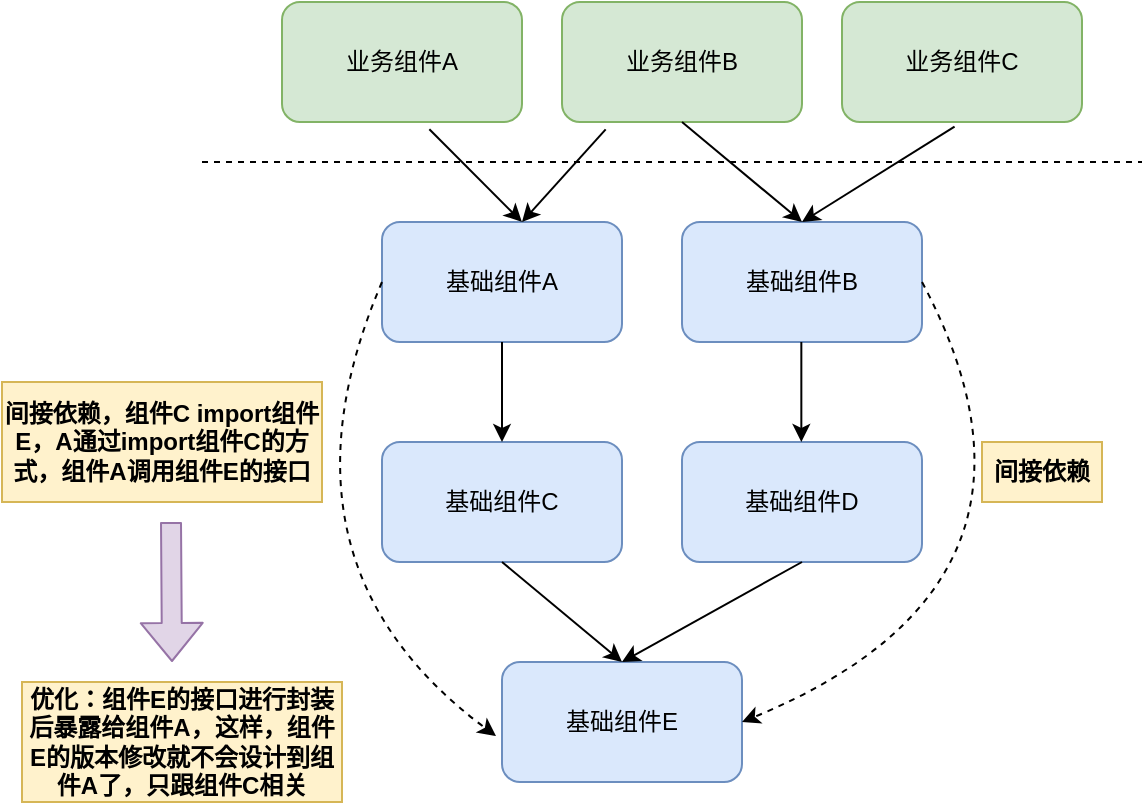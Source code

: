 <mxfile version="19.0.0" type="github" pages="4">
  <diagram id="I0WZ_8-5t6rjFHcJ3Lph" name="Page-1">
    <mxGraphModel dx="1186" dy="764" grid="1" gridSize="10" guides="1" tooltips="1" connect="1" arrows="1" fold="1" page="1" pageScale="1" pageWidth="827" pageHeight="1169" math="0" shadow="0">
      <root>
        <mxCell id="0" />
        <mxCell id="1" parent="0" />
        <mxCell id="ySttnY_0NLiO4qY1fdjM-1" value="业务组件A" style="rounded=1;whiteSpace=wrap;html=1;fillColor=#d5e8d4;strokeColor=#82b366;" parent="1" vertex="1">
          <mxGeometry x="160" y="160" width="120" height="60" as="geometry" />
        </mxCell>
        <mxCell id="ySttnY_0NLiO4qY1fdjM-2" value="业务组件B" style="rounded=1;whiteSpace=wrap;html=1;fillColor=#d5e8d4;strokeColor=#82b366;" parent="1" vertex="1">
          <mxGeometry x="300" y="160" width="120" height="60" as="geometry" />
        </mxCell>
        <mxCell id="ySttnY_0NLiO4qY1fdjM-3" value="业务组件C" style="rounded=1;whiteSpace=wrap;html=1;fillColor=#d5e8d4;strokeColor=#82b366;" parent="1" vertex="1">
          <mxGeometry x="440" y="160" width="120" height="60" as="geometry" />
        </mxCell>
        <mxCell id="ySttnY_0NLiO4qY1fdjM-4" value="" style="endArrow=none;dashed=1;html=1;rounded=0;" parent="1" edge="1">
          <mxGeometry width="50" height="50" relative="1" as="geometry">
            <mxPoint x="120" y="240" as="sourcePoint" />
            <mxPoint x="590" y="240" as="targetPoint" />
          </mxGeometry>
        </mxCell>
        <mxCell id="ySttnY_0NLiO4qY1fdjM-5" value="基础组件A" style="rounded=1;whiteSpace=wrap;html=1;fillColor=#dae8fc;strokeColor=#6c8ebf;" parent="1" vertex="1">
          <mxGeometry x="210" y="270" width="120" height="60" as="geometry" />
        </mxCell>
        <mxCell id="ySttnY_0NLiO4qY1fdjM-6" value="基础组件B" style="rounded=1;whiteSpace=wrap;html=1;fillColor=#dae8fc;strokeColor=#6c8ebf;" parent="1" vertex="1">
          <mxGeometry x="360" y="270" width="120" height="60" as="geometry" />
        </mxCell>
        <mxCell id="ySttnY_0NLiO4qY1fdjM-7" value="基础组件C" style="rounded=1;whiteSpace=wrap;html=1;fillColor=#dae8fc;strokeColor=#6c8ebf;" parent="1" vertex="1">
          <mxGeometry x="210" y="380" width="120" height="60" as="geometry" />
        </mxCell>
        <mxCell id="ySttnY_0NLiO4qY1fdjM-8" value="基础组件D" style="rounded=1;whiteSpace=wrap;html=1;fillColor=#dae8fc;strokeColor=#6c8ebf;" parent="1" vertex="1">
          <mxGeometry x="360" y="380" width="120" height="60" as="geometry" />
        </mxCell>
        <mxCell id="ySttnY_0NLiO4qY1fdjM-9" value="基础组件E" style="rounded=1;whiteSpace=wrap;html=1;fillColor=#dae8fc;strokeColor=#6c8ebf;" parent="1" vertex="1">
          <mxGeometry x="270" y="490" width="120" height="60" as="geometry" />
        </mxCell>
        <mxCell id="ySttnY_0NLiO4qY1fdjM-12" value="" style="endArrow=classic;html=1;rounded=0;exitX=0.614;exitY=1.061;exitDx=0;exitDy=0;exitPerimeter=0;entryX=0.583;entryY=0;entryDx=0;entryDy=0;entryPerimeter=0;" parent="1" source="ySttnY_0NLiO4qY1fdjM-1" target="ySttnY_0NLiO4qY1fdjM-5" edge="1">
          <mxGeometry width="50" height="50" relative="1" as="geometry">
            <mxPoint x="260" y="260" as="sourcePoint" />
            <mxPoint x="270" y="270" as="targetPoint" />
          </mxGeometry>
        </mxCell>
        <mxCell id="ySttnY_0NLiO4qY1fdjM-13" value="" style="endArrow=classic;html=1;rounded=0;entryX=0.5;entryY=0;entryDx=0;entryDy=0;exitX=0.5;exitY=1;exitDx=0;exitDy=0;" parent="1" source="ySttnY_0NLiO4qY1fdjM-2" target="ySttnY_0NLiO4qY1fdjM-6" edge="1">
          <mxGeometry width="50" height="50" relative="1" as="geometry">
            <mxPoint x="350.0" y="223.66" as="sourcePoint" />
            <mxPoint x="386.32" y="270" as="targetPoint" />
          </mxGeometry>
        </mxCell>
        <mxCell id="ySttnY_0NLiO4qY1fdjM-14" value="" style="endArrow=classic;html=1;rounded=0;exitX=0.469;exitY=1.039;exitDx=0;exitDy=0;exitPerimeter=0;" parent="1" source="ySttnY_0NLiO4qY1fdjM-3" edge="1">
          <mxGeometry width="50" height="50" relative="1" as="geometry">
            <mxPoint x="470.0" y="220.0" as="sourcePoint" />
            <mxPoint x="420" y="270" as="targetPoint" />
          </mxGeometry>
        </mxCell>
        <mxCell id="ySttnY_0NLiO4qY1fdjM-15" value="" style="endArrow=classic;html=1;rounded=0;exitX=0.614;exitY=1.061;exitDx=0;exitDy=0;exitPerimeter=0;" parent="1" edge="1">
          <mxGeometry width="50" height="50" relative="1" as="geometry">
            <mxPoint x="321.84" y="223.66" as="sourcePoint" />
            <mxPoint x="280" y="270" as="targetPoint" />
          </mxGeometry>
        </mxCell>
        <mxCell id="ySttnY_0NLiO4qY1fdjM-16" value="" style="endArrow=classic;html=1;rounded=0;exitX=0.5;exitY=1;exitDx=0;exitDy=0;entryX=0.5;entryY=0;entryDx=0;entryDy=0;" parent="1" source="ySttnY_0NLiO4qY1fdjM-5" target="ySttnY_0NLiO4qY1fdjM-7" edge="1">
          <mxGeometry width="50" height="50" relative="1" as="geometry">
            <mxPoint x="230.0" y="333.66" as="sourcePoint" />
            <mxPoint x="276.28" y="380.0" as="targetPoint" />
          </mxGeometry>
        </mxCell>
        <mxCell id="ySttnY_0NLiO4qY1fdjM-17" value="" style="endArrow=classic;html=1;rounded=0;exitX=0.5;exitY=1;exitDx=0;exitDy=0;entryX=0.5;entryY=0;entryDx=0;entryDy=0;" parent="1" edge="1">
          <mxGeometry width="50" height="50" relative="1" as="geometry">
            <mxPoint x="419.67" y="330" as="sourcePoint" />
            <mxPoint x="419.67" y="380" as="targetPoint" />
          </mxGeometry>
        </mxCell>
        <mxCell id="ySttnY_0NLiO4qY1fdjM-18" value="" style="endArrow=classic;html=1;rounded=0;exitX=0.614;exitY=1.061;exitDx=0;exitDy=0;exitPerimeter=0;entryX=0.5;entryY=0;entryDx=0;entryDy=0;" parent="1" target="ySttnY_0NLiO4qY1fdjM-9" edge="1">
          <mxGeometry width="50" height="50" relative="1" as="geometry">
            <mxPoint x="270.0" y="440" as="sourcePoint" />
            <mxPoint x="316.28" y="486.34" as="targetPoint" />
          </mxGeometry>
        </mxCell>
        <mxCell id="ySttnY_0NLiO4qY1fdjM-19" value="" style="endArrow=classic;html=1;rounded=0;exitX=0.614;exitY=1.061;exitDx=0;exitDy=0;exitPerimeter=0;" parent="1" edge="1">
          <mxGeometry width="50" height="50" relative="1" as="geometry">
            <mxPoint x="420.0" y="440.0" as="sourcePoint" />
            <mxPoint x="330" y="490" as="targetPoint" />
          </mxGeometry>
        </mxCell>
        <mxCell id="ySttnY_0NLiO4qY1fdjM-21" value="" style="endArrow=classic;html=1;dashed=1;entryX=-0.025;entryY=0.617;entryDx=0;entryDy=0;entryPerimeter=0;exitX=0;exitY=0.5;exitDx=0;exitDy=0;curved=1;" parent="1" source="ySttnY_0NLiO4qY1fdjM-5" target="ySttnY_0NLiO4qY1fdjM-9" edge="1">
          <mxGeometry width="50" height="50" relative="1" as="geometry">
            <mxPoint x="100" y="350" as="sourcePoint" />
            <mxPoint x="150" y="300" as="targetPoint" />
            <Array as="points">
              <mxPoint x="150" y="440" />
            </Array>
          </mxGeometry>
        </mxCell>
        <mxCell id="ySttnY_0NLiO4qY1fdjM-23" value="" style="endArrow=classic;html=1;dashed=1;curved=1;entryX=1;entryY=0.5;entryDx=0;entryDy=0;exitX=1;exitY=0.5;exitDx=0;exitDy=0;" parent="1" source="ySttnY_0NLiO4qY1fdjM-6" target="ySttnY_0NLiO4qY1fdjM-9" edge="1">
          <mxGeometry width="50" height="50" relative="1" as="geometry">
            <mxPoint x="410" y="430" as="sourcePoint" />
            <mxPoint x="460" y="380" as="targetPoint" />
            <Array as="points">
              <mxPoint x="560" y="450" />
            </Array>
          </mxGeometry>
        </mxCell>
        <mxCell id="ySttnY_0NLiO4qY1fdjM-24" value="间接依赖，组件C import组件E，A通过import组件C的方式，组件A调用组件E的接口" style="text;html=1;strokeColor=#d6b656;fillColor=#fff2cc;align=center;verticalAlign=middle;whiteSpace=wrap;rounded=0;fontStyle=1" parent="1" vertex="1">
          <mxGeometry x="20" y="350" width="160" height="60" as="geometry" />
        </mxCell>
        <mxCell id="ySttnY_0NLiO4qY1fdjM-25" value="间接依赖" style="text;html=1;strokeColor=#d6b656;fillColor=#fff2cc;align=center;verticalAlign=middle;whiteSpace=wrap;rounded=0;fontStyle=1" parent="1" vertex="1">
          <mxGeometry x="510" y="380" width="60" height="30" as="geometry" />
        </mxCell>
        <mxCell id="y3hhCARawrwGVr2DuajL-1" value="" style="shape=flexArrow;endArrow=classic;html=1;curved=1;fillColor=#e1d5e7;strokeColor=#9673a6;" edge="1" parent="1">
          <mxGeometry width="50" height="50" relative="1" as="geometry">
            <mxPoint x="104.5" y="420" as="sourcePoint" />
            <mxPoint x="105" y="490" as="targetPoint" />
          </mxGeometry>
        </mxCell>
        <mxCell id="y3hhCARawrwGVr2DuajL-2" value="优化：组件E的接口进行封装后暴露给组件A，这样，组件E的版本修改就不会设计到组件A了，只跟组件C相关" style="text;html=1;strokeColor=#d6b656;fillColor=#fff2cc;align=center;verticalAlign=middle;whiteSpace=wrap;rounded=0;fontStyle=1" vertex="1" parent="1">
          <mxGeometry x="30" y="500" width="160" height="60" as="geometry" />
        </mxCell>
      </root>
    </mxGraphModel>
  </diagram>
  <diagram id="Xph5MCVFCSn5X1meyKhP" name="Page-2">
    <mxGraphModel dx="1186" dy="764" grid="1" gridSize="10" guides="1" tooltips="1" connect="1" arrows="1" fold="1" page="1" pageScale="1" pageWidth="827" pageHeight="1169" math="0" shadow="0">
      <root>
        <mxCell id="0" />
        <mxCell id="1" parent="0" />
        <mxCell id="gf3thB-hmbCh8gnAYqG6-1" value="业务组件A" style="rounded=1;whiteSpace=wrap;html=1;fillColor=#d5e8d4;strokeColor=#82b366;" parent="1" vertex="1">
          <mxGeometry x="160" y="160" width="120" height="60" as="geometry" />
        </mxCell>
        <mxCell id="gf3thB-hmbCh8gnAYqG6-2" value="业务组件B" style="rounded=1;whiteSpace=wrap;html=1;fillColor=#d5e8d4;strokeColor=#82b366;" parent="1" vertex="1">
          <mxGeometry x="300" y="160" width="120" height="60" as="geometry" />
        </mxCell>
        <mxCell id="gf3thB-hmbCh8gnAYqG6-3" value="业务组件C" style="rounded=1;whiteSpace=wrap;html=1;fillColor=#d5e8d4;strokeColor=#82b366;" parent="1" vertex="1">
          <mxGeometry x="440" y="160" width="120" height="60" as="geometry" />
        </mxCell>
        <mxCell id="gf3thB-hmbCh8gnAYqG6-4" value="" style="endArrow=none;dashed=1;html=1;rounded=0;" parent="1" edge="1">
          <mxGeometry width="50" height="50" relative="1" as="geometry">
            <mxPoint x="120" y="240" as="sourcePoint" />
            <mxPoint x="760" y="240" as="targetPoint" />
          </mxGeometry>
        </mxCell>
        <mxCell id="gf3thB-hmbCh8gnAYqG6-5" value="基础组件A" style="rounded=1;whiteSpace=wrap;html=1;fillColor=#dae8fc;strokeColor=#6c8ebf;" parent="1" vertex="1">
          <mxGeometry x="210" y="270" width="120" height="60" as="geometry" />
        </mxCell>
        <mxCell id="gf3thB-hmbCh8gnAYqG6-6" value="基础组件B" style="rounded=1;whiteSpace=wrap;html=1;fillColor=#dae8fc;strokeColor=#6c8ebf;" parent="1" vertex="1">
          <mxGeometry x="360" y="270" width="120" height="60" as="geometry" />
        </mxCell>
        <mxCell id="gf3thB-hmbCh8gnAYqG6-7" value="基础组件C" style="rounded=1;whiteSpace=wrap;html=1;fillColor=#dae8fc;strokeColor=#6c8ebf;" parent="1" vertex="1">
          <mxGeometry x="210" y="380" width="120" height="60" as="geometry" />
        </mxCell>
        <mxCell id="gf3thB-hmbCh8gnAYqG6-8" value="基础组件D" style="rounded=1;whiteSpace=wrap;html=1;fillColor=#dae8fc;strokeColor=#6c8ebf;" parent="1" vertex="1">
          <mxGeometry x="360" y="380" width="120" height="60" as="geometry" />
        </mxCell>
        <mxCell id="gf3thB-hmbCh8gnAYqG6-9" value="业务组件E" style="rounded=1;whiteSpace=wrap;html=1;fillColor=#d5e8d4;strokeColor=#82b366;" parent="1" vertex="1">
          <mxGeometry x="580" y="160" width="120" height="60" as="geometry" />
        </mxCell>
        <mxCell id="gf3thB-hmbCh8gnAYqG6-10" value="" style="endArrow=classic;html=1;rounded=0;exitX=0.614;exitY=1.061;exitDx=0;exitDy=0;exitPerimeter=0;entryX=0.583;entryY=0;entryDx=0;entryDy=0;entryPerimeter=0;" parent="1" source="gf3thB-hmbCh8gnAYqG6-1" target="gf3thB-hmbCh8gnAYqG6-5" edge="1">
          <mxGeometry width="50" height="50" relative="1" as="geometry">
            <mxPoint x="260" y="260" as="sourcePoint" />
            <mxPoint x="270" y="270" as="targetPoint" />
          </mxGeometry>
        </mxCell>
        <mxCell id="gf3thB-hmbCh8gnAYqG6-11" value="" style="endArrow=classic;html=1;rounded=0;entryX=0.5;entryY=0;entryDx=0;entryDy=0;exitX=0.5;exitY=1;exitDx=0;exitDy=0;" parent="1" source="gf3thB-hmbCh8gnAYqG6-2" target="gf3thB-hmbCh8gnAYqG6-6" edge="1">
          <mxGeometry width="50" height="50" relative="1" as="geometry">
            <mxPoint x="350.0" y="223.66" as="sourcePoint" />
            <mxPoint x="386.32" y="270" as="targetPoint" />
          </mxGeometry>
        </mxCell>
        <mxCell id="gf3thB-hmbCh8gnAYqG6-12" value="" style="endArrow=classic;html=1;rounded=0;exitX=0.469;exitY=1.039;exitDx=0;exitDy=0;exitPerimeter=0;" parent="1" source="gf3thB-hmbCh8gnAYqG6-3" edge="1">
          <mxGeometry width="50" height="50" relative="1" as="geometry">
            <mxPoint x="470.0" y="220.0" as="sourcePoint" />
            <mxPoint x="420" y="270" as="targetPoint" />
          </mxGeometry>
        </mxCell>
        <mxCell id="gf3thB-hmbCh8gnAYqG6-13" value="" style="endArrow=classic;html=1;rounded=0;exitX=0.614;exitY=1.061;exitDx=0;exitDy=0;exitPerimeter=0;" parent="1" edge="1">
          <mxGeometry width="50" height="50" relative="1" as="geometry">
            <mxPoint x="321.84" y="223.66" as="sourcePoint" />
            <mxPoint x="280" y="270" as="targetPoint" />
          </mxGeometry>
        </mxCell>
        <mxCell id="gf3thB-hmbCh8gnAYqG6-14" value="" style="endArrow=classic;html=1;rounded=0;exitX=0.5;exitY=1;exitDx=0;exitDy=0;entryX=0.5;entryY=0;entryDx=0;entryDy=0;" parent="1" source="gf3thB-hmbCh8gnAYqG6-5" target="gf3thB-hmbCh8gnAYqG6-7" edge="1">
          <mxGeometry width="50" height="50" relative="1" as="geometry">
            <mxPoint x="230.0" y="333.66" as="sourcePoint" />
            <mxPoint x="276.28" y="380.0" as="targetPoint" />
          </mxGeometry>
        </mxCell>
        <mxCell id="gf3thB-hmbCh8gnAYqG6-15" value="" style="endArrow=classic;html=1;rounded=0;exitX=0.5;exitY=1;exitDx=0;exitDy=0;entryX=0.5;entryY=0;entryDx=0;entryDy=0;" parent="1" edge="1">
          <mxGeometry width="50" height="50" relative="1" as="geometry">
            <mxPoint x="419.67" y="330" as="sourcePoint" />
            <mxPoint x="419.67" y="380" as="targetPoint" />
          </mxGeometry>
        </mxCell>
        <mxCell id="gf3thB-hmbCh8gnAYqG6-16" value="" style="endArrow=classic;html=1;rounded=0;exitX=1;exitY=0;exitDx=0;exitDy=0;entryX=0;entryY=1;entryDx=0;entryDy=0;dashed=1;" parent="1" source="gf3thB-hmbCh8gnAYqG6-7" target="gf3thB-hmbCh8gnAYqG6-9" edge="1">
          <mxGeometry width="50" height="50" relative="1" as="geometry">
            <mxPoint x="270" y="440" as="sourcePoint" />
            <mxPoint x="316.28" y="486.34" as="targetPoint" />
          </mxGeometry>
        </mxCell>
        <mxCell id="gf3thB-hmbCh8gnAYqG6-17" value="" style="endArrow=classic;html=1;rounded=0;exitX=1;exitY=0;exitDx=0;exitDy=0;entryX=0.25;entryY=1;entryDx=0;entryDy=0;dashed=1;" parent="1" source="gf3thB-hmbCh8gnAYqG6-8" target="gf3thB-hmbCh8gnAYqG6-9" edge="1">
          <mxGeometry width="50" height="50" relative="1" as="geometry">
            <mxPoint x="580" y="300" as="sourcePoint" />
            <mxPoint x="490" y="350" as="targetPoint" />
          </mxGeometry>
        </mxCell>
        <mxCell id="gf3thB-hmbCh8gnAYqG6-25" value="基础组件不能向上依赖业务组件" style="text;html=1;strokeColor=none;fillColor=none;align=center;verticalAlign=middle;whiteSpace=wrap;rounded=0;labelBackgroundColor=#FFFFFF;fontSize=11;fontColor=#FF6666;" parent="1" vertex="1">
          <mxGeometry x="540" y="310" width="100" height="30" as="geometry" />
        </mxCell>
      </root>
    </mxGraphModel>
  </diagram>
  <diagram id="9P8Kker6_Hh_TnP5RILl" name="Page-3">
    <mxGraphModel dx="1186" dy="764" grid="1" gridSize="10" guides="1" tooltips="1" connect="1" arrows="1" fold="1" page="1" pageScale="1" pageWidth="827" pageHeight="1169" math="0" shadow="0">
      <root>
        <mxCell id="0" />
        <mxCell id="1" parent="0" />
        <mxCell id="W3xe7ft7ngWpRH7TI33q-1" value="业务组件A" style="rounded=1;whiteSpace=wrap;html=1;fillColor=#d5e8d4;strokeColor=#82b366;" parent="1" vertex="1">
          <mxGeometry x="160" y="160" width="120" height="60" as="geometry" />
        </mxCell>
        <mxCell id="W3xe7ft7ngWpRH7TI33q-2" value="业务组件B" style="rounded=1;whiteSpace=wrap;html=1;fillColor=#d5e8d4;strokeColor=#82b366;" parent="1" vertex="1">
          <mxGeometry x="300" y="160" width="120" height="60" as="geometry" />
        </mxCell>
        <mxCell id="W3xe7ft7ngWpRH7TI33q-3" value="业务组件C" style="rounded=1;whiteSpace=wrap;html=1;fillColor=#d5e8d4;strokeColor=#82b366;" parent="1" vertex="1">
          <mxGeometry x="440" y="160" width="120" height="60" as="geometry" />
        </mxCell>
        <mxCell id="W3xe7ft7ngWpRH7TI33q-4" value="" style="endArrow=none;dashed=1;html=1;rounded=0;" parent="1" edge="1">
          <mxGeometry width="50" height="50" relative="1" as="geometry">
            <mxPoint x="120" y="240.0" as="sourcePoint" />
            <mxPoint x="760" y="240.0" as="targetPoint" />
          </mxGeometry>
        </mxCell>
        <mxCell id="W3xe7ft7ngWpRH7TI33q-5" value="基础组件A" style="rounded=1;whiteSpace=wrap;html=1;fillColor=#dae8fc;strokeColor=#6c8ebf;" parent="1" vertex="1">
          <mxGeometry x="210" y="270" width="120" height="60" as="geometry" />
        </mxCell>
        <mxCell id="W3xe7ft7ngWpRH7TI33q-6" value="基础组件B" style="rounded=1;whiteSpace=wrap;html=1;fillColor=#dae8fc;strokeColor=#6c8ebf;" parent="1" vertex="1">
          <mxGeometry x="360" y="270" width="120" height="60" as="geometry" />
        </mxCell>
        <mxCell id="W3xe7ft7ngWpRH7TI33q-7" value="基础组件C" style="rounded=1;whiteSpace=wrap;html=1;fillColor=#dae8fc;strokeColor=#6c8ebf;" parent="1" vertex="1">
          <mxGeometry x="210" y="380" width="120" height="60" as="geometry" />
        </mxCell>
        <mxCell id="W3xe7ft7ngWpRH7TI33q-8" value="基础组件D" style="rounded=1;whiteSpace=wrap;html=1;fillColor=#dae8fc;strokeColor=#6c8ebf;" parent="1" vertex="1">
          <mxGeometry x="360" y="380" width="120" height="60" as="geometry" />
        </mxCell>
        <mxCell id="W3xe7ft7ngWpRH7TI33q-9" value="业务组件E" style="rounded=1;whiteSpace=wrap;html=1;fillColor=#d5e8d4;strokeColor=#82b366;" parent="1" vertex="1">
          <mxGeometry x="580" y="160" width="120" height="60" as="geometry" />
        </mxCell>
        <mxCell id="W3xe7ft7ngWpRH7TI33q-10" value="" style="endArrow=classic;html=1;rounded=0;exitX=0.614;exitY=1.061;exitDx=0;exitDy=0;exitPerimeter=0;entryX=0.583;entryY=0;entryDx=0;entryDy=0;entryPerimeter=0;" parent="1" source="W3xe7ft7ngWpRH7TI33q-1" target="W3xe7ft7ngWpRH7TI33q-5" edge="1">
          <mxGeometry width="50" height="50" relative="1" as="geometry">
            <mxPoint x="260" y="260" as="sourcePoint" />
            <mxPoint x="270" y="270" as="targetPoint" />
          </mxGeometry>
        </mxCell>
        <mxCell id="W3xe7ft7ngWpRH7TI33q-11" value="" style="endArrow=classic;html=1;rounded=0;entryX=0.5;entryY=0;entryDx=0;entryDy=0;exitX=0.5;exitY=1;exitDx=0;exitDy=0;" parent="1" source="W3xe7ft7ngWpRH7TI33q-2" target="W3xe7ft7ngWpRH7TI33q-6" edge="1">
          <mxGeometry width="50" height="50" relative="1" as="geometry">
            <mxPoint x="350.0" y="223.66" as="sourcePoint" />
            <mxPoint x="386.32" y="270" as="targetPoint" />
          </mxGeometry>
        </mxCell>
        <mxCell id="W3xe7ft7ngWpRH7TI33q-12" value="" style="endArrow=classic;html=1;rounded=0;exitX=0.469;exitY=1.039;exitDx=0;exitDy=0;exitPerimeter=0;" parent="1" source="W3xe7ft7ngWpRH7TI33q-3" edge="1">
          <mxGeometry width="50" height="50" relative="1" as="geometry">
            <mxPoint x="470.0" y="220.0" as="sourcePoint" />
            <mxPoint x="420" y="270.0" as="targetPoint" />
          </mxGeometry>
        </mxCell>
        <mxCell id="W3xe7ft7ngWpRH7TI33q-13" value="" style="endArrow=classic;html=1;rounded=0;exitX=0.614;exitY=1.061;exitDx=0;exitDy=0;exitPerimeter=0;" parent="1" edge="1">
          <mxGeometry width="50" height="50" relative="1" as="geometry">
            <mxPoint x="321.84" y="223.66" as="sourcePoint" />
            <mxPoint x="280" y="270.0" as="targetPoint" />
          </mxGeometry>
        </mxCell>
        <mxCell id="W3xe7ft7ngWpRH7TI33q-14" value="" style="endArrow=classic;html=1;rounded=0;exitX=0.5;exitY=1;exitDx=0;exitDy=0;entryX=0.5;entryY=0;entryDx=0;entryDy=0;" parent="1" source="W3xe7ft7ngWpRH7TI33q-5" target="W3xe7ft7ngWpRH7TI33q-7" edge="1">
          <mxGeometry width="50" height="50" relative="1" as="geometry">
            <mxPoint x="230.0" y="333.66" as="sourcePoint" />
            <mxPoint x="276.28" y="380.0" as="targetPoint" />
          </mxGeometry>
        </mxCell>
        <mxCell id="W3xe7ft7ngWpRH7TI33q-15" value="" style="endArrow=classic;html=1;rounded=0;exitX=0.5;exitY=1;exitDx=0;exitDy=0;entryX=0.5;entryY=0;entryDx=0;entryDy=0;" parent="1" edge="1">
          <mxGeometry width="50" height="50" relative="1" as="geometry">
            <mxPoint x="419.67" y="330.0" as="sourcePoint" />
            <mxPoint x="419.67" y="380.0" as="targetPoint" />
          </mxGeometry>
        </mxCell>
        <mxCell id="W3xe7ft7ngWpRH7TI33q-19" value="IOC容器" style="ellipse;whiteSpace=wrap;html=1;labelBackgroundColor=#FFFFFF;fontSize=11;fillColor=#e1d5e7;strokeColor=#9673a6;" parent="1" vertex="1">
          <mxGeometry x="580" y="300" width="180" height="120" as="geometry" />
        </mxCell>
        <mxCell id="W3xe7ft7ngWpRH7TI33q-22" value="" style="endArrow=classic;html=1;fontSize=11;fontColor=#FF6666;curved=1;entryX=0.444;entryY=0;entryDx=0;entryDy=0;entryPerimeter=0;exitX=0.652;exitY=1.07;exitDx=0;exitDy=0;exitPerimeter=0;" parent="1" source="W3xe7ft7ngWpRH7TI33q-9" target="W3xe7ft7ngWpRH7TI33q-19" edge="1">
          <mxGeometry width="50" height="50" relative="1" as="geometry">
            <mxPoint x="460" y="350" as="sourcePoint" />
            <mxPoint x="510" y="300" as="targetPoint" />
          </mxGeometry>
        </mxCell>
        <mxCell id="W3xe7ft7ngWpRH7TI33q-23" value="注册接口A" style="text;html=1;strokeColor=none;fillColor=none;align=center;verticalAlign=middle;whiteSpace=wrap;rounded=0;labelBackgroundColor=#FFFFFF;fontSize=11;fontColor=#FF6666;" parent="1" vertex="1">
          <mxGeometry x="660" y="240" width="60" height="30" as="geometry" />
        </mxCell>
        <mxCell id="W3xe7ft7ngWpRH7TI33q-24" value="注册接口B" style="text;html=1;strokeColor=none;fillColor=none;align=center;verticalAlign=middle;whiteSpace=wrap;rounded=0;labelBackgroundColor=#FFFFFF;fontSize=11;fontColor=#FF6666;" parent="1" vertex="1">
          <mxGeometry x="590" y="260" width="60" height="30" as="geometry" />
        </mxCell>
        <mxCell id="W3xe7ft7ngWpRH7TI33q-25" value="" style="endArrow=classic;html=1;fontSize=11;fontColor=#FF6666;curved=1;exitX=0.5;exitY=1;exitDx=0;exitDy=0;" parent="1" source="W3xe7ft7ngWpRH7TI33q-7" edge="1">
          <mxGeometry width="50" height="50" relative="1" as="geometry">
            <mxPoint x="620" y="470" as="sourcePoint" />
            <mxPoint x="670" y="420" as="targetPoint" />
            <Array as="points">
              <mxPoint x="680" y="510" />
            </Array>
          </mxGeometry>
        </mxCell>
        <mxCell id="W3xe7ft7ngWpRH7TI33q-26" value="" style="endArrow=classic;html=1;fontSize=11;fontColor=#FF6666;curved=1;entryX=0.03;entryY=0.715;entryDx=0;entryDy=0;entryPerimeter=0;exitX=1;exitY=0.5;exitDx=0;exitDy=0;" parent="1" source="W3xe7ft7ngWpRH7TI33q-8" target="W3xe7ft7ngWpRH7TI33q-19" edge="1">
          <mxGeometry width="50" height="50" relative="1" as="geometry">
            <mxPoint x="490" y="400" as="sourcePoint" />
            <mxPoint x="560" y="380" as="targetPoint" />
          </mxGeometry>
        </mxCell>
        <mxCell id="W3xe7ft7ngWpRH7TI33q-27" value="获取接口B" style="text;html=1;strokeColor=none;fillColor=none;align=center;verticalAlign=middle;whiteSpace=wrap;rounded=0;labelBackgroundColor=#FFFFFF;fontSize=11;fontColor=#FF6666;" parent="1" vertex="1">
          <mxGeometry x="500" y="360" width="60" height="30" as="geometry" />
        </mxCell>
        <mxCell id="W3xe7ft7ngWpRH7TI33q-28" value="获取接口A" style="text;html=1;strokeColor=none;fillColor=none;align=center;verticalAlign=middle;whiteSpace=wrap;rounded=0;labelBackgroundColor=#FFFFFF;fontSize=11;fontColor=#FF6666;" parent="1" vertex="1">
          <mxGeometry x="500" y="480" width="60" height="30" as="geometry" />
        </mxCell>
      </root>
    </mxGraphModel>
  </diagram>
  <diagram id="cC14V46sz1rfYQ4F0-y6" name="Page-4">
    <mxGraphModel dx="1186" dy="764" grid="1" gridSize="10" guides="1" tooltips="1" connect="1" arrows="1" fold="1" page="1" pageScale="1" pageWidth="827" pageHeight="1169" math="0" shadow="0">
      <root>
        <mxCell id="0" />
        <mxCell id="1" parent="0" />
        <mxCell id="Da2c0hxSCkC0O4nn18ap-1" value="业务组件A" style="rounded=1;whiteSpace=wrap;html=1;fillColor=#d5e8d4;strokeColor=#82b366;" vertex="1" parent="1">
          <mxGeometry x="160" y="160" width="120" height="60" as="geometry" />
        </mxCell>
        <mxCell id="Da2c0hxSCkC0O4nn18ap-2" value="业务组件B" style="rounded=1;whiteSpace=wrap;html=1;fillColor=#d5e8d4;strokeColor=#82b366;" vertex="1" parent="1">
          <mxGeometry x="300" y="160" width="120" height="60" as="geometry" />
        </mxCell>
        <mxCell id="Da2c0hxSCkC0O4nn18ap-3" value="业务组件C" style="rounded=1;whiteSpace=wrap;html=1;fillColor=#d5e8d4;strokeColor=#82b366;" vertex="1" parent="1">
          <mxGeometry x="440" y="160" width="120" height="60" as="geometry" />
        </mxCell>
        <mxCell id="Da2c0hxSCkC0O4nn18ap-4" value="" style="endArrow=none;dashed=1;html=1;rounded=0;" edge="1" parent="1">
          <mxGeometry width="50" height="50" relative="1" as="geometry">
            <mxPoint x="120" y="240" as="sourcePoint" />
            <mxPoint x="590" y="240" as="targetPoint" />
          </mxGeometry>
        </mxCell>
        <mxCell id="Da2c0hxSCkC0O4nn18ap-5" value="基础组件A" style="rounded=1;whiteSpace=wrap;html=1;fillColor=#dae8fc;strokeColor=#6c8ebf;" vertex="1" parent="1">
          <mxGeometry x="210" y="270" width="120" height="60" as="geometry" />
        </mxCell>
        <mxCell id="Da2c0hxSCkC0O4nn18ap-6" value="基础组件B" style="rounded=1;whiteSpace=wrap;html=1;fillColor=#dae8fc;strokeColor=#6c8ebf;" vertex="1" parent="1">
          <mxGeometry x="360" y="270" width="120" height="60" as="geometry" />
        </mxCell>
        <mxCell id="Da2c0hxSCkC0O4nn18ap-7" value="基础组件C" style="rounded=1;whiteSpace=wrap;html=1;fillColor=#dae8fc;strokeColor=#6c8ebf;" vertex="1" parent="1">
          <mxGeometry x="210" y="380" width="120" height="60" as="geometry" />
        </mxCell>
        <mxCell id="Da2c0hxSCkC0O4nn18ap-8" value="基础组件D" style="rounded=1;whiteSpace=wrap;html=1;fillColor=#dae8fc;strokeColor=#6c8ebf;" vertex="1" parent="1">
          <mxGeometry x="360" y="380" width="120" height="60" as="geometry" />
        </mxCell>
        <mxCell id="Da2c0hxSCkC0O4nn18ap-9" value="基础组件E" style="rounded=1;whiteSpace=wrap;html=1;fillColor=#dae8fc;strokeColor=#6c8ebf;" vertex="1" parent="1">
          <mxGeometry x="270" y="490" width="120" height="60" as="geometry" />
        </mxCell>
        <mxCell id="Da2c0hxSCkC0O4nn18ap-10" value="" style="endArrow=classic;html=1;exitX=0.614;exitY=1.061;exitDx=0;exitDy=0;exitPerimeter=0;entryX=0;entryY=0.25;entryDx=0;entryDy=0;curved=1;" edge="1" parent="1" source="Da2c0hxSCkC0O4nn18ap-1" target="Da2c0hxSCkC0O4nn18ap-9">
          <mxGeometry width="50" height="50" relative="1" as="geometry">
            <mxPoint x="260" y="260" as="sourcePoint" />
            <mxPoint x="270" y="270" as="targetPoint" />
            <Array as="points">
              <mxPoint x="130" y="330" />
              <mxPoint x="150" y="430" />
            </Array>
          </mxGeometry>
        </mxCell>
        <mxCell id="Da2c0hxSCkC0O4nn18ap-11" value="" style="endArrow=classic;html=1;rounded=0;entryX=0.5;entryY=0;entryDx=0;entryDy=0;exitX=0.5;exitY=1;exitDx=0;exitDy=0;" edge="1" parent="1" source="Da2c0hxSCkC0O4nn18ap-2" target="Da2c0hxSCkC0O4nn18ap-6">
          <mxGeometry width="50" height="50" relative="1" as="geometry">
            <mxPoint x="350.0" y="223.66" as="sourcePoint" />
            <mxPoint x="386.32" y="270" as="targetPoint" />
          </mxGeometry>
        </mxCell>
        <mxCell id="Da2c0hxSCkC0O4nn18ap-12" value="" style="endArrow=classic;html=1;rounded=0;exitX=0.469;exitY=1.039;exitDx=0;exitDy=0;exitPerimeter=0;" edge="1" parent="1" source="Da2c0hxSCkC0O4nn18ap-3">
          <mxGeometry width="50" height="50" relative="1" as="geometry">
            <mxPoint x="470.0" y="220.0" as="sourcePoint" />
            <mxPoint x="420" y="270" as="targetPoint" />
          </mxGeometry>
        </mxCell>
        <mxCell id="Da2c0hxSCkC0O4nn18ap-13" value="" style="endArrow=classic;html=1;rounded=0;exitX=0.614;exitY=1.061;exitDx=0;exitDy=0;exitPerimeter=0;" edge="1" parent="1">
          <mxGeometry width="50" height="50" relative="1" as="geometry">
            <mxPoint x="321.84" y="223.66" as="sourcePoint" />
            <mxPoint x="280" y="270" as="targetPoint" />
          </mxGeometry>
        </mxCell>
        <mxCell id="Da2c0hxSCkC0O4nn18ap-15" value="" style="endArrow=classic;html=1;rounded=0;exitX=0.5;exitY=1;exitDx=0;exitDy=0;entryX=0.5;entryY=0;entryDx=0;entryDy=0;" edge="1" parent="1">
          <mxGeometry width="50" height="50" relative="1" as="geometry">
            <mxPoint x="419.67" y="330" as="sourcePoint" />
            <mxPoint x="419.67" y="380" as="targetPoint" />
          </mxGeometry>
        </mxCell>
        <mxCell id="Da2c0hxSCkC0O4nn18ap-16" value="" style="endArrow=classic;html=1;rounded=0;exitX=0.614;exitY=1.061;exitDx=0;exitDy=0;exitPerimeter=0;entryX=0.5;entryY=0;entryDx=0;entryDy=0;" edge="1" parent="1" target="Da2c0hxSCkC0O4nn18ap-9">
          <mxGeometry width="50" height="50" relative="1" as="geometry">
            <mxPoint x="270" y="440" as="sourcePoint" />
            <mxPoint x="316.28" y="486.34" as="targetPoint" />
          </mxGeometry>
        </mxCell>
        <mxCell id="Da2c0hxSCkC0O4nn18ap-17" value="" style="endArrow=classic;html=1;rounded=0;exitX=0.614;exitY=1.061;exitDx=0;exitDy=0;exitPerimeter=0;" edge="1" parent="1">
          <mxGeometry width="50" height="50" relative="1" as="geometry">
            <mxPoint x="420" y="440" as="sourcePoint" />
            <mxPoint x="330" y="490" as="targetPoint" />
          </mxGeometry>
        </mxCell>
        <mxCell id="Da2c0hxSCkC0O4nn18ap-18" value="" style="endArrow=classic;html=1;entryX=-0.025;entryY=0.617;entryDx=0;entryDy=0;entryPerimeter=0;exitX=0;exitY=0.5;exitDx=0;exitDy=0;curved=1;" edge="1" parent="1" source="Da2c0hxSCkC0O4nn18ap-5" target="Da2c0hxSCkC0O4nn18ap-9">
          <mxGeometry width="50" height="50" relative="1" as="geometry">
            <mxPoint x="100" y="350" as="sourcePoint" />
            <mxPoint x="150" y="300" as="targetPoint" />
            <Array as="points">
              <mxPoint x="150" y="440" />
            </Array>
          </mxGeometry>
        </mxCell>
        <mxCell id="Da2c0hxSCkC0O4nn18ap-19" value="" style="endArrow=classic;html=1;dashed=1;curved=1;entryX=1;entryY=0.5;entryDx=0;entryDy=0;exitX=1;exitY=0.5;exitDx=0;exitDy=0;" edge="1" parent="1" source="Da2c0hxSCkC0O4nn18ap-6" target="Da2c0hxSCkC0O4nn18ap-9">
          <mxGeometry width="50" height="50" relative="1" as="geometry">
            <mxPoint x="410" y="430" as="sourcePoint" />
            <mxPoint x="460" y="380" as="targetPoint" />
            <Array as="points">
              <mxPoint x="560" y="450" />
            </Array>
          </mxGeometry>
        </mxCell>
        <mxCell id="Da2c0hxSCkC0O4nn18ap-20" value="代码上浮" style="text;html=1;strokeColor=#d6b656;fillColor=#fff2cc;align=center;verticalAlign=middle;whiteSpace=wrap;rounded=0;fontStyle=1" vertex="1" parent="1">
          <mxGeometry x="60" y="380" width="60" height="30" as="geometry" />
        </mxCell>
      </root>
    </mxGraphModel>
  </diagram>
</mxfile>
